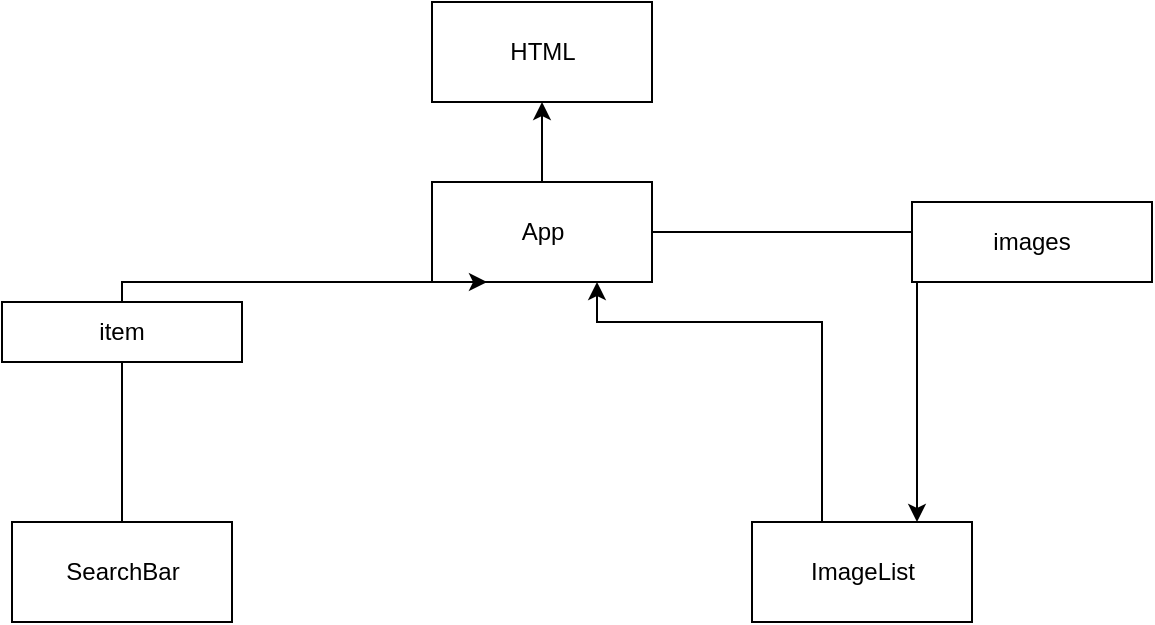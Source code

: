 <mxfile version="14.7.0" type="github"><diagram id="X9Gz4aGJB3BX6FiQgXKb" name="Page-1"><mxGraphModel dx="2062" dy="1122" grid="1" gridSize="10" guides="1" tooltips="1" connect="1" arrows="1" fold="1" page="1" pageScale="1" pageWidth="850" pageHeight="1100" math="0" shadow="0"><root><mxCell id="0"/><mxCell id="1" parent="0"/><mxCell id="CGvHRaxjyugtRcSqORO9-1" value="HTML" style="html=1;" vertex="1" parent="1"><mxGeometry x="350" y="150" width="110" height="50" as="geometry"/></mxCell><mxCell id="CGvHRaxjyugtRcSqORO9-3" value="" style="edgeStyle=orthogonalEdgeStyle;rounded=0;orthogonalLoop=1;jettySize=auto;html=1;" edge="1" parent="1" source="CGvHRaxjyugtRcSqORO9-2" target="CGvHRaxjyugtRcSqORO9-1"><mxGeometry relative="1" as="geometry"/></mxCell><mxCell id="CGvHRaxjyugtRcSqORO9-11" style="edgeStyle=orthogonalEdgeStyle;rounded=0;orthogonalLoop=1;jettySize=auto;html=1;entryX=0.75;entryY=0;entryDx=0;entryDy=0;" edge="1" parent="1" source="CGvHRaxjyugtRcSqORO9-2" target="CGvHRaxjyugtRcSqORO9-6"><mxGeometry relative="1" as="geometry"/></mxCell><mxCell id="CGvHRaxjyugtRcSqORO9-2" value="App" style="html=1;" vertex="1" parent="1"><mxGeometry x="350" y="240" width="110" height="50" as="geometry"/></mxCell><mxCell id="CGvHRaxjyugtRcSqORO9-5" style="edgeStyle=orthogonalEdgeStyle;rounded=0;orthogonalLoop=1;jettySize=auto;html=1;entryX=0.25;entryY=1;entryDx=0;entryDy=0;" edge="1" parent="1" source="CGvHRaxjyugtRcSqORO9-4" target="CGvHRaxjyugtRcSqORO9-2"><mxGeometry relative="1" as="geometry"><Array as="points"><mxPoint x="195" y="290"/></Array></mxGeometry></mxCell><mxCell id="CGvHRaxjyugtRcSqORO9-4" value="SearchBar" style="html=1;" vertex="1" parent="1"><mxGeometry x="140" y="410" width="110" height="50" as="geometry"/></mxCell><mxCell id="CGvHRaxjyugtRcSqORO9-7" style="edgeStyle=orthogonalEdgeStyle;rounded=0;orthogonalLoop=1;jettySize=auto;html=1;entryX=0.75;entryY=1;entryDx=0;entryDy=0;" edge="1" parent="1" source="CGvHRaxjyugtRcSqORO9-6" target="CGvHRaxjyugtRcSqORO9-2"><mxGeometry relative="1" as="geometry"><Array as="points"><mxPoint x="545" y="310"/><mxPoint x="433" y="310"/></Array></mxGeometry></mxCell><mxCell id="CGvHRaxjyugtRcSqORO9-6" value="ImageList" style="html=1;" vertex="1" parent="1"><mxGeometry x="510" y="410" width="110" height="50" as="geometry"/></mxCell><object label="item" id="CGvHRaxjyugtRcSqORO9-8"><mxCell style="rounded=0;whiteSpace=wrap;html=1;" vertex="1" parent="1"><mxGeometry x="135" y="300" width="120" height="30" as="geometry"/></mxCell></object><mxCell id="CGvHRaxjyugtRcSqORO9-12" value="images" style="rounded=0;whiteSpace=wrap;html=1;" vertex="1" parent="1"><mxGeometry x="590" y="250" width="120" height="40" as="geometry"/></mxCell></root></mxGraphModel></diagram></mxfile>